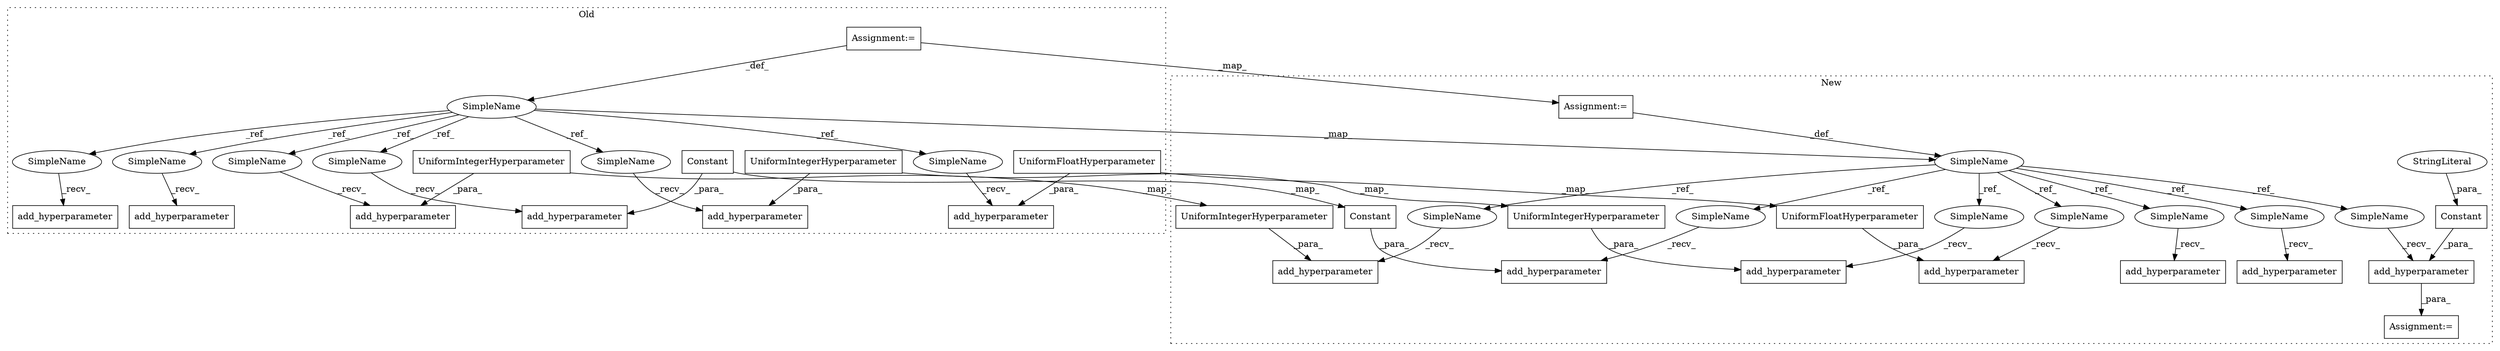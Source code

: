 digraph G {
subgraph cluster0 {
1 [label="add_hyperparameter" a="32" s="5778,5806" l="19,1" shape="box"];
7 [label="SimpleName" a="42" s="5493" l="2" shape="ellipse"];
9 [label="UniformFloatHyperparameter" a="32" s="5005,5062" l="27,1" shape="box"];
12 [label="add_hyperparameter" a="32" s="5525,5556" l="19,1" shape="box"];
13 [label="Constant" a="32" s="5156,5183" l="9,1" shape="box"];
15 [label="add_hyperparameter" a="32" s="5649,5677" l="19,1" shape="box"];
18 [label="Assignment:=" a="7" s="5495" l="1" shape="box"];
20 [label="add_hyperparameter" a="32" s="5733,5768" l="19,1" shape="box"];
21 [label="UniformIntegerHyperparameter" a="32" s="5269,5316" l="29,1" shape="box"];
23 [label="add_hyperparameter" a="32" s="5566,5598" l="19,1" shape="box"];
25 [label="UniformIntegerHyperparameter" a="32" s="5426,5486" l="29,1" shape="box"];
27 [label="add_hyperparameter" a="32" s="5687,5723" l="19,1" shape="box"];
36 [label="SimpleName" a="42" s="5646" l="2" shape="ellipse"];
37 [label="SimpleName" a="42" s="5563" l="2" shape="ellipse"];
38 [label="SimpleName" a="42" s="5522" l="2" shape="ellipse"];
39 [label="SimpleName" a="42" s="5730" l="2" shape="ellipse"];
40 [label="SimpleName" a="42" s="5684" l="2" shape="ellipse"];
41 [label="SimpleName" a="42" s="5775" l="2" shape="ellipse"];
label = "Old";
style="dotted";
}
subgraph cluster1 {
2 [label="Constant" a="32" s="4926,4952" l="9,1" shape="box"];
3 [label="StringLiteral" a="45" s="4942" l="10" shape="ellipse"];
4 [label="Assignment:=" a="7" s="4903" l="1" shape="box"];
5 [label="add_hyperparameter" a="32" s="4907,4953" l="19,1" shape="box"];
6 [label="SimpleName" a="42" s="4870" l="2" shape="ellipse"];
8 [label="add_hyperparameter" a="32" s="5564,5641" l="19,1" shape="box"];
10 [label="UniformFloatHyperparameter" a="32" s="5583,5640" l="27,1" shape="box"];
11 [label="add_hyperparameter" a="32" s="5080,5127" l="19,1" shape="box"];
14 [label="Constant" a="32" s="5099,5126" l="9,1" shape="box"];
16 [label="add_hyperparameter" a="32" s="5664,5733" l="19,1" shape="box"];
17 [label="Assignment:=" a="7" s="4872" l="1" shape="box"];
19 [label="add_hyperparameter" a="32" s="5147,5214" l="19,1" shape="box"];
22 [label="UniformIntegerHyperparameter" a="32" s="5166,5213" l="29,1" shape="box"];
24 [label="add_hyperparameter" a="32" s="5350,5430" l="19,1" shape="box"];
26 [label="UniformIntegerHyperparameter" a="32" s="5369,5429" l="29,1" shape="box"];
28 [label="add_hyperparameter" a="32" s="5465,5544" l="19,1" shape="box"];
29 [label="SimpleName" a="42" s="4904" l="2" shape="ellipse"];
30 [label="SimpleName" a="42" s="5661" l="2" shape="ellipse"];
31 [label="SimpleName" a="42" s="5462" l="2" shape="ellipse"];
32 [label="SimpleName" a="42" s="5347" l="2" shape="ellipse"];
33 [label="SimpleName" a="42" s="5077" l="2" shape="ellipse"];
34 [label="SimpleName" a="42" s="5561" l="2" shape="ellipse"];
35 [label="SimpleName" a="42" s="5144" l="2" shape="ellipse"];
label = "New";
style="dotted";
}
2 -> 5 [label="_para_"];
3 -> 2 [label="_para_"];
5 -> 4 [label="_para_"];
6 -> 30 [label="_ref_"];
6 -> 35 [label="_ref_"];
6 -> 33 [label="_ref_"];
6 -> 29 [label="_ref_"];
6 -> 32 [label="_ref_"];
6 -> 31 [label="_ref_"];
6 -> 34 [label="_ref_"];
7 -> 39 [label="_ref_"];
7 -> 37 [label="_ref_"];
7 -> 40 [label="_ref_"];
7 -> 38 [label="_ref_"];
7 -> 6 [label="_map_"];
7 -> 36 [label="_ref_"];
7 -> 41 [label="_ref_"];
9 -> 1 [label="_para_"];
9 -> 10 [label="_map_"];
10 -> 8 [label="_para_"];
13 -> 14 [label="_map_"];
13 -> 12 [label="_para_"];
14 -> 11 [label="_para_"];
17 -> 6 [label="_def_"];
18 -> 17 [label="_map_"];
18 -> 7 [label="_def_"];
21 -> 22 [label="_map_"];
21 -> 15 [label="_para_"];
22 -> 19 [label="_para_"];
25 -> 20 [label="_para_"];
25 -> 26 [label="_map_"];
26 -> 24 [label="_para_"];
29 -> 5 [label="_recv_"];
30 -> 16 [label="_recv_"];
31 -> 28 [label="_recv_"];
32 -> 24 [label="_recv_"];
33 -> 11 [label="_recv_"];
34 -> 8 [label="_recv_"];
35 -> 19 [label="_recv_"];
36 -> 15 [label="_recv_"];
37 -> 23 [label="_recv_"];
38 -> 12 [label="_recv_"];
39 -> 20 [label="_recv_"];
40 -> 27 [label="_recv_"];
41 -> 1 [label="_recv_"];
}